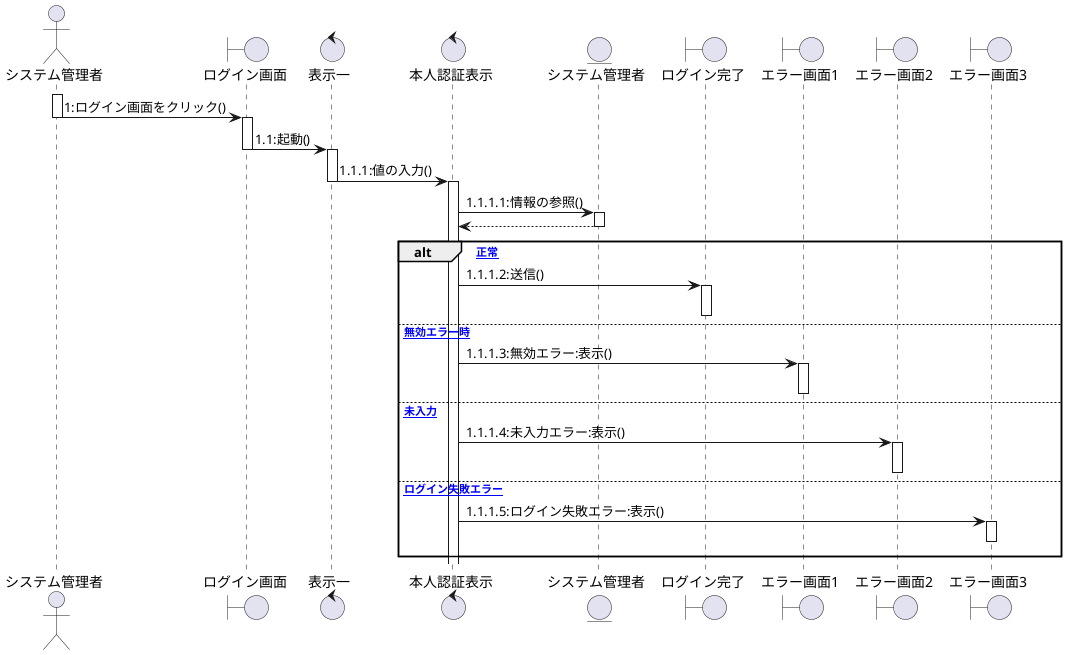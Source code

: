 @startuml シーケンス図 ログイン
actor システム管理者
boundary "ログイン画面" as mein
control "表示一" as display1
control "本人認証表示" as certification
entity "システム管理者" as system
boundary "ログイン完了" as completion
boundary "エラー画面1" as error1
boundary "エラー画面2" as error2
boundary "エラー画面3" as error3

activate システム管理者
システム管理者 -> mein :1:ログイン画面をクリック()
deactivate システム管理者
activate mein
mein -> display1 :1.1:起動()
deactivate mein
activate display1
display1 -> certification:1.1.1:値の入力()
deactivate display1
activate certification
certification -> system:1.1.1.1:情報の参照()
activate system
system --> certification
deactivate system

alt [正常]
    certification -> completion :1.1.1.2:送信()
activate completion
deactivate completion
else [無効エラー時]
    certification -> error1 :1.1.1.3:無効エラー:表示()
activate error1
deactivate error1
else [未入力]
    certification -> error2 :1.1.1.4:未入力エラー:表示()
activate error2
deactivate error2
else [ログイン失敗エラー]
    certification -> error3:1.1.1.5:ログイン失敗エラー:表示()
activate error3
error3 -[hidden]-> error3
deactivate error3
end

@enduml



@startuml
actor システム管理者
boundary "ログイン画面" as mein
boundary "パス忘れ画面" as pasforget
control "認証表示" as certification
boundary "エラー画面1" as error1
entity "システム管理者" as system
boundary "パスワード変更画面" as paschange
control "パスワード変更" as pas

entity "システム管理者" as system2
boundary "ログイン画面" as mein1


activate システム管理者
システム管理者 -> mein:1:パス忘れクリック()
activate mein
mein -> pasforget :表示():1.1
deactivate mein
activate pasforget
システム管理者 -> pasforget :2:メアドの入力()
pasforget -> certification :2.1:認証()
deactivate pasforget
activate certification
certification -> system:2.1.1メアドの比較()
activate system
system --> certification
deactivate system


alt [正常]
    certification -> paschange :2.1.2: リンク送信()
activate paschange
deactivate paschange


else [エラー時]
    certification -> error1 :2.1.3: エラー発生時:表示()
deactivate certification
activate error1
error1 -[hidden]-> error1
deactivate error1
end


システム管理者 -> paschange:3:各自の情報を入力して、登録を押す()
activate paschange
paschange -> pas:3.1起動()
deactivate paschange
activate pas
pas -> system2:3.1.1保存()
activate system2
system2 --> pas
deactivate system2
pas -> mein1:3.1.2送信()
deactivate pas
activate mein1
deactivate mein1

@enduml








@startuml ログアウトシーケンス図
actor システム管理者
boundary "ログアウト画面" as out
control "ログアウト処理" as process
boundary "ログイン画面" as in
' control "エラー表示" as error
boundary "エラー表示画面" as errorscreen

activate システム管理者
システム管理者 -> out:ポップアップの表示()
deactivate システム管理者
activate out
out -> process:起動()
deactivate out
activate process


alt [正常]
    process -> in :3.1.2: 表示()
activate in
deactivate in
else [ログアウトエラー時]
    process -> errorscreen :3.1.3: エラー発生時:表示()
deactivate process
activate errorscreen
errorscreen -[hidden]-> errorscreen
deactivate errorscreen
end

@enduml



@startuml シーケンス図登録情報確認
actor システム管理者
boundary "ユーザー一覧画面" as screenuser
control "情報の取得" as information
entity "ユーザー" as user
' control "情報詳細表示" as detail
boundary "ユーザー情報詳細確認画面" as detailuser
' control "詳細取得失敗表示" as errordetail
boundary "詳細表示失敗画面" as errorscreen
' control "ユーザー詳細失敗表示" as userdetail
boundary "ユーザー選択表示失敗画面" as userdisplay

activate システム管理者
システム管理者 -> screenuser:アクセス()
deactivate システム管理者
activate screenuser
screenuser -> information:起動()
deactivate screenuser
activate information
information -> user:情報の取得()
activate user
user --> information
deactivate user

alt [正常]
    information -> detailuser :3.1.2: 表示()
activate detailuser
deactivate detailuser
else [詳細表示エラー時]
    information -> errorscreen :3.1.3: エラー発生時:表示()
activate errorscreen
deactivate errorscreen
else [ユーザー表示エラー時]
    information -> userdisplay :エラー発生時:表示()
deactivate information
activate userdisplay
userdisplay -[hidden]-> userdisplay
deactivate userdisplay

end




@enduml
@startuml シーケンス図登録情報削除
actor システム管理者
boundary "ユーザー情報確認詳細画面" as userdetail
control "情報の取得" as detail
entity "ユーザー" as user

boundary "ユーザー情報確認詳細画面" as userdetail2
control "情報の取得" as detail1
entity "ユーザー" as user2
boundary "ユーザー一覧画面" as user3
boundary "削除失敗画面" as errordelete

activate システム管理者
システム管理者 -> userdetail:画面のクリック()

activate userdetail
userdetail -> detail:起動()
deactivate userdetail
activate detail
detail -> user:取得()
activate user
user --> detail
deactivate detail
deactivate user

システム管理者 -> userdetail2:画面のクリック()
deactivate システム管理者

activate userdetail2
userdetail2 -> detail1:起動()
deactivate userdetail2



activate detail1
detail1 -> user2:取得()
activate user2
user2 --> detail1
deactivate user2



alt [正常]
    detail1 -> user3 :3.1.2: 表示()
activate user3
deactivate user3
else [削除エラー時]
    detail1 -> errordelete :3.1.3: エラー発生時:表示()
deactivate detail1
activate errordelete
errordelete -[hidden]-> errordelete
deactivate errordelete
end

@enduml

@startuml
actor システム管理者
boundary "ログイン画面" as mein
control "表示" as display1
boundary "パス忘れ画面" as pasforget
control "認証表示" as certification
boundary "エラー画面1" as error1
entity "システム管理者" as system
boundary "パスワード変更画面" as paschange
control "パスワード変更" as pas

entity "システム管理者" as system2
boundary "ログイン画面" as mein1


activate システム管理者
システム管理者 -> mein:パス忘れクリック()
activate mein
mein -> display1:表示()
deactivate mein
activate display1
display1 -> pasforget:起動()
deactivate display1
activate pasforget
システム管理者 -> pasforget :メアドの入力()
pasforget -> certification :認証()
deactivate pasforget
activate certification
certification -> system:メアドの比較()
activate system
system --> certification
deactivate system


alt [正常]
    certification -> paschange :3.1.2: リンク送信()
activate paschange
deactivate paschange


else [エラー時]
    certification -> error1 :3.1.3: エラー発生時:表示()
deactivate certification
activate error1
error1 -[hidden]-> error1
deactivate error1
end


システム管理者 -> paschange:各自の情報を入力して、登録を押す()
activate paschange
paschange -> pas:起動()
deactivate paschange
activate pas
pas -> system2:保存()
activate system2
system2 --> pas
deactivate system2
pas -> mein1:送信()
deactivate pas
activate mein1
deactivate mein1

@enduml